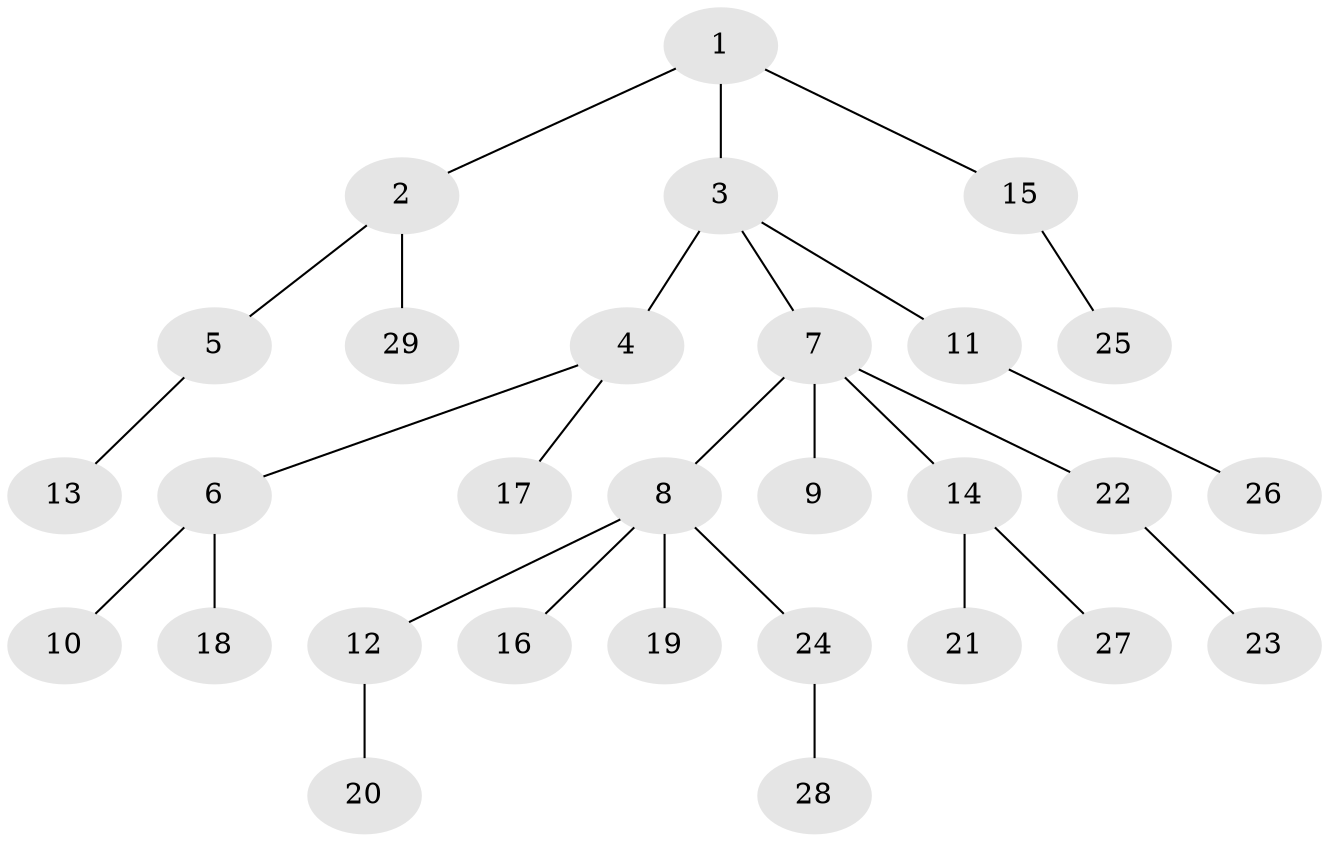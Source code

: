 // original degree distribution, {4: 0.037037037037037035, 6: 0.037037037037037035, 2: 0.3333333333333333, 3: 0.12962962962962962, 1: 0.4444444444444444, 5: 0.018518518518518517}
// Generated by graph-tools (version 1.1) at 2025/36/03/09/25 02:36:28]
// undirected, 29 vertices, 28 edges
graph export_dot {
graph [start="1"]
  node [color=gray90,style=filled];
  1;
  2;
  3;
  4;
  5;
  6;
  7;
  8;
  9;
  10;
  11;
  12;
  13;
  14;
  15;
  16;
  17;
  18;
  19;
  20;
  21;
  22;
  23;
  24;
  25;
  26;
  27;
  28;
  29;
  1 -- 2 [weight=1.0];
  1 -- 3 [weight=1.0];
  1 -- 15 [weight=1.0];
  2 -- 5 [weight=1.0];
  2 -- 29 [weight=1.0];
  3 -- 4 [weight=2.0];
  3 -- 7 [weight=1.0];
  3 -- 11 [weight=1.0];
  4 -- 6 [weight=1.0];
  4 -- 17 [weight=1.0];
  5 -- 13 [weight=1.0];
  6 -- 10 [weight=2.0];
  6 -- 18 [weight=1.0];
  7 -- 8 [weight=1.0];
  7 -- 9 [weight=2.0];
  7 -- 14 [weight=1.0];
  7 -- 22 [weight=1.0];
  8 -- 12 [weight=1.0];
  8 -- 16 [weight=1.0];
  8 -- 19 [weight=1.0];
  8 -- 24 [weight=1.0];
  11 -- 26 [weight=1.0];
  12 -- 20 [weight=1.0];
  14 -- 21 [weight=1.0];
  14 -- 27 [weight=1.0];
  15 -- 25 [weight=1.0];
  22 -- 23 [weight=1.0];
  24 -- 28 [weight=1.0];
}
